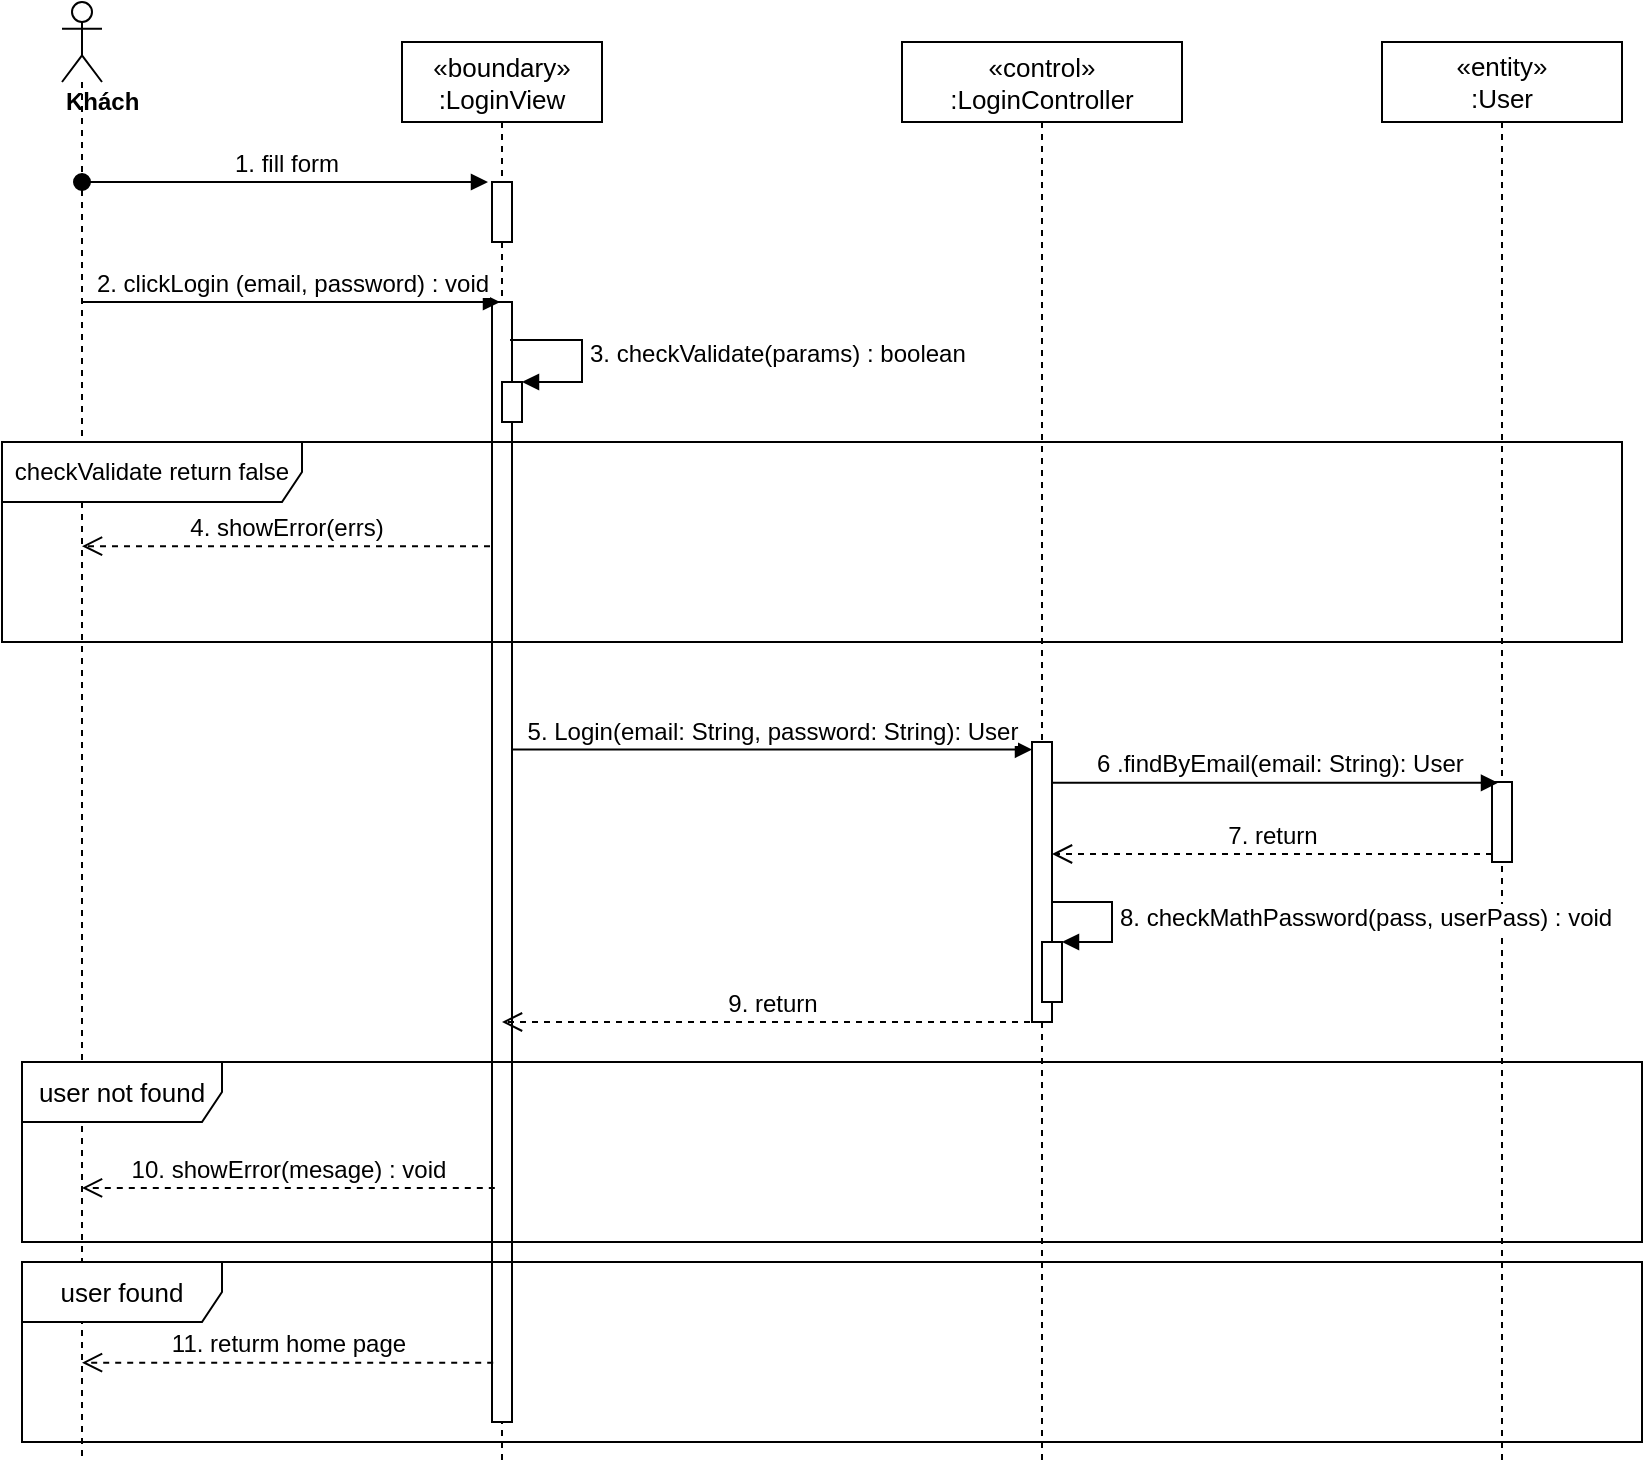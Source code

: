 <mxfile version="14.7.10" type="device"><diagram id="kgpKYQtTHZ0yAKxKKP6v" name="Page-1"><mxGraphModel dx="1038" dy="521" grid="1" gridSize="10" guides="1" tooltips="1" connect="1" arrows="1" fold="1" page="1" pageScale="1" pageWidth="850" pageHeight="1100" math="0" shadow="0"><root><mxCell id="0"/><mxCell id="1" parent="0"/><mxCell id="hdyq-Z9HCqLT5VW3QjL_-1" value="«boundary»&#10;:LoginView" style="shape=umlLifeline;perimeter=lifelinePerimeter;container=1;collapsible=0;recursiveResize=0;rounded=0;shadow=0;strokeWidth=1;fontSize=13;" parent="1" vertex="1"><mxGeometry x="230" y="80" width="100" height="710" as="geometry"/></mxCell><mxCell id="hdyq-Z9HCqLT5VW3QjL_-2" value="" style="points=[];perimeter=orthogonalPerimeter;rounded=0;shadow=0;strokeWidth=1;" parent="hdyq-Z9HCqLT5VW3QjL_-1" vertex="1"><mxGeometry x="45" y="70" width="10" height="30" as="geometry"/></mxCell><mxCell id="yucO8W2UAQQDanjgkgmb-10" value="" style="html=1;points=[];perimeter=orthogonalPerimeter;" parent="hdyq-Z9HCqLT5VW3QjL_-1" vertex="1"><mxGeometry x="45" y="130" width="10" height="560" as="geometry"/></mxCell><mxCell id="hdyq-Z9HCqLT5VW3QjL_-4" value="«control»&#10;:LoginController" style="shape=umlLifeline;perimeter=lifelinePerimeter;container=1;collapsible=0;recursiveResize=0;rounded=0;shadow=0;strokeWidth=1;fontSize=13;" parent="1" vertex="1"><mxGeometry x="480" y="80" width="140" height="710" as="geometry"/></mxCell><mxCell id="hdyq-Z9HCqLT5VW3QjL_-5" value="" style="points=[];perimeter=orthogonalPerimeter;rounded=0;shadow=0;strokeWidth=1;" parent="hdyq-Z9HCqLT5VW3QjL_-4" vertex="1"><mxGeometry x="65" y="350" width="10" height="140" as="geometry"/></mxCell><mxCell id="VkUd_Xe2GSPnv-4vj5k8-1" value="" style="html=1;points=[];perimeter=orthogonalPerimeter;" parent="hdyq-Z9HCqLT5VW3QjL_-4" vertex="1"><mxGeometry x="70" y="450" width="10" height="30" as="geometry"/></mxCell><mxCell id="hdyq-Z9HCqLT5VW3QjL_-6" value="&lt;div&gt;&lt;b&gt;Khách&lt;/b&gt;&lt;/div&gt;" style="shape=umlLifeline;participant=umlActor;perimeter=lifelinePerimeter;whiteSpace=wrap;html=1;container=1;collapsible=0;recursiveResize=0;verticalAlign=top;spacingTop=36;outlineConnect=0;align=left;" parent="1" vertex="1"><mxGeometry x="60" y="60" width="20" height="730" as="geometry"/></mxCell><mxCell id="yucO8W2UAQQDanjgkgmb-1" value="&lt;font style=&quot;font-size: 12px&quot;&gt;1. fill form&lt;/font&gt;" style="html=1;verticalAlign=bottom;startArrow=oval;startFill=1;endArrow=block;startSize=8;entryX=-0.2;entryY=0;entryDx=0;entryDy=0;entryPerimeter=0;" parent="1" source="hdyq-Z9HCqLT5VW3QjL_-6" target="hdyq-Z9HCqLT5VW3QjL_-2" edge="1"><mxGeometry width="60" relative="1" as="geometry"><mxPoint x="390" y="220" as="sourcePoint"/><mxPoint x="450" y="220" as="targetPoint"/></mxGeometry></mxCell><mxCell id="yucO8W2UAQQDanjgkgmb-4" value="&lt;font style=&quot;font-size: 12px&quot;&gt;2. clickLogin (email, password) : void&lt;/font&gt;" style="html=1;verticalAlign=bottom;endArrow=block;" parent="1" source="hdyq-Z9HCqLT5VW3QjL_-6" edge="1"><mxGeometry width="80" relative="1" as="geometry"><mxPoint x="380" y="220" as="sourcePoint"/><mxPoint x="279" y="210" as="targetPoint"/></mxGeometry></mxCell><mxCell id="yucO8W2UAQQDanjgkgmb-11" value="&lt;font style=&quot;font-size: 12px&quot;&gt;5. Login(email: String, password: String): User&lt;/font&gt;" style="html=1;verticalAlign=bottom;endArrow=block;entryX=0;entryY=0.027;entryDx=0;entryDy=0;entryPerimeter=0;" parent="1" source="yucO8W2UAQQDanjgkgmb-10" target="hdyq-Z9HCqLT5VW3QjL_-5" edge="1"><mxGeometry width="80" relative="1" as="geometry"><mxPoint x="300" y="360" as="sourcePoint"/><mxPoint x="540" y="360" as="targetPoint"/></mxGeometry></mxCell><mxCell id="yucO8W2UAQQDanjgkgmb-12" value="&lt;font style=&quot;font-size: 13px&quot;&gt;&lt;span&gt;«entity»&lt;br&gt;&lt;/span&gt;:User&lt;/font&gt;" style="shape=umlLifeline;perimeter=lifelinePerimeter;whiteSpace=wrap;html=1;container=1;collapsible=0;recursiveResize=0;outlineConnect=0;" parent="1" vertex="1"><mxGeometry x="720" y="80" width="120" height="710" as="geometry"/></mxCell><mxCell id="yucO8W2UAQQDanjgkgmb-13" value="" style="points=[];perimeter=orthogonalPerimeter;rounded=0;shadow=0;strokeWidth=1;" parent="yucO8W2UAQQDanjgkgmb-12" vertex="1"><mxGeometry x="55" y="370" width="10" height="40" as="geometry"/></mxCell><mxCell id="yucO8W2UAQQDanjgkgmb-16" value="&lt;span style=&quot;font-family: &amp;#34;helvetica&amp;#34;&quot;&gt;&lt;font style=&quot;font-size: 12px&quot;&gt;&amp;nbsp;6 .findByEmail(email: String): User&lt;/font&gt;&lt;/span&gt;" style="html=1;verticalAlign=bottom;endArrow=block;entryX=0.3;entryY=0.01;entryDx=0;entryDy=0;entryPerimeter=0;" parent="1" source="hdyq-Z9HCqLT5VW3QjL_-5" target="yucO8W2UAQQDanjgkgmb-13" edge="1"><mxGeometry width="80" relative="1" as="geometry"><mxPoint x="804" y="400.16" as="sourcePoint"/><mxPoint x="760" y="330" as="targetPoint"/></mxGeometry></mxCell><mxCell id="yucO8W2UAQQDanjgkgmb-17" value="&lt;font style=&quot;font-size: 12px&quot;&gt;7. return&lt;/font&gt;" style="html=1;verticalAlign=bottom;endArrow=open;dashed=1;endSize=8;exitX=0;exitY=0.9;exitDx=0;exitDy=0;exitPerimeter=0;" parent="1" source="yucO8W2UAQQDanjgkgmb-13" target="hdyq-Z9HCqLT5VW3QjL_-5" edge="1"><mxGeometry relative="1" as="geometry"><mxPoint x="760" y="330" as="sourcePoint"/><mxPoint x="556" y="552" as="targetPoint"/></mxGeometry></mxCell><mxCell id="sCMJqpo2uu-VWHsUsNRJ-1" value="checkValidate return false" style="shape=umlFrame;whiteSpace=wrap;html=1;width=150;height=30;" parent="1" vertex="1"><mxGeometry x="30" y="280" width="810" height="100" as="geometry"/></mxCell><mxCell id="sCMJqpo2uu-VWHsUsNRJ-3" value="&lt;font style=&quot;font-size: 12px&quot;&gt;4. showError(errs)&lt;/font&gt;" style="html=1;verticalAlign=bottom;endArrow=open;dashed=1;endSize=8;exitX=-0.1;exitY=0.218;exitDx=0;exitDy=0;exitPerimeter=0;" parent="1" source="yucO8W2UAQQDanjgkgmb-10" target="hdyq-Z9HCqLT5VW3QjL_-6" edge="1"><mxGeometry relative="1" as="geometry"><mxPoint x="240" y="357" as="sourcePoint"/><mxPoint x="520" y="410" as="targetPoint"/></mxGeometry></mxCell><mxCell id="sCMJqpo2uu-VWHsUsNRJ-4" value="&lt;font style=&quot;font-size: 12px&quot;&gt;9. return&lt;/font&gt;" style="html=1;verticalAlign=bottom;endArrow=open;dashed=1;endSize=8;exitX=0.5;exitY=1;exitDx=0;exitDy=0;exitPerimeter=0;" parent="1" source="hdyq-Z9HCqLT5VW3QjL_-5" target="hdyq-Z9HCqLT5VW3QjL_-1" edge="1"><mxGeometry relative="1" as="geometry"><mxPoint x="520" y="520" as="sourcePoint"/><mxPoint x="300" y="528" as="targetPoint"/></mxGeometry></mxCell><mxCell id="sCMJqpo2uu-VWHsUsNRJ-5" value="&lt;font style=&quot;font-size: 13px&quot;&gt;user not found&lt;/font&gt;" style="shape=umlFrame;whiteSpace=wrap;html=1;width=100;height=30;" parent="1" vertex="1"><mxGeometry x="40" y="590" width="810" height="90" as="geometry"/></mxCell><mxCell id="sCMJqpo2uu-VWHsUsNRJ-6" value="&lt;font style=&quot;font-size: 12px&quot;&gt;10. showError(mesage) : void&lt;/font&gt;" style="html=1;verticalAlign=bottom;endArrow=open;dashed=1;endSize=8;exitX=0.14;exitY=0.791;exitDx=0;exitDy=0;exitPerimeter=0;" parent="1" target="hdyq-Z9HCqLT5VW3QjL_-6" edge="1" source="yucO8W2UAQQDanjgkgmb-10"><mxGeometry relative="1" as="geometry"><mxPoint x="274" y="600" as="sourcePoint"/><mxPoint x="520" y="610" as="targetPoint"/></mxGeometry></mxCell><mxCell id="sCMJqpo2uu-VWHsUsNRJ-7" value="&lt;font style=&quot;font-size: 13px&quot;&gt;user found&lt;/font&gt;" style="shape=umlFrame;whiteSpace=wrap;html=1;width=100;height=30;" parent="1" vertex="1"><mxGeometry x="40" y="690" width="810" height="90" as="geometry"/></mxCell><mxCell id="sCMJqpo2uu-VWHsUsNRJ-8" value="&lt;font style=&quot;font-size: 12px&quot;&gt;11. returm home page&lt;/font&gt;" style="html=1;verticalAlign=bottom;endArrow=open;dashed=1;endSize=8;exitX=0.06;exitY=0.947;exitDx=0;exitDy=0;exitPerimeter=0;" parent="1" source="yucO8W2UAQQDanjgkgmb-10" target="hdyq-Z9HCqLT5VW3QjL_-6" edge="1"><mxGeometry relative="1" as="geometry"><mxPoint x="270" y="710" as="sourcePoint"/><mxPoint x="270" y="710" as="targetPoint"/></mxGeometry></mxCell><mxCell id="BQ7IYvDYxeH33wL_dqOp-1" value="" style="html=1;points=[];perimeter=orthogonalPerimeter;" parent="1" vertex="1"><mxGeometry x="280" y="250" width="10" height="20" as="geometry"/></mxCell><mxCell id="BQ7IYvDYxeH33wL_dqOp-2" value="&lt;font style=&quot;font-size: 12px&quot;&gt;3. checkValidate(params) : boolean&lt;/font&gt;" style="edgeStyle=orthogonalEdgeStyle;html=1;align=left;spacingLeft=2;endArrow=block;rounded=0;entryX=1;entryY=0;exitX=0.9;exitY=0.034;exitDx=0;exitDy=0;exitPerimeter=0;" parent="1" source="yucO8W2UAQQDanjgkgmb-10" target="BQ7IYvDYxeH33wL_dqOp-1" edge="1"><mxGeometry relative="1" as="geometry"><mxPoint x="300" y="210" as="sourcePoint"/><Array as="points"><mxPoint x="320" y="229"/><mxPoint x="320" y="250"/></Array></mxGeometry></mxCell><mxCell id="VkUd_Xe2GSPnv-4vj5k8-2" value="&lt;font style=&quot;font-size: 12px&quot;&gt;8. checkMathPassword(pass, userPass) : void&lt;/font&gt;" style="edgeStyle=orthogonalEdgeStyle;html=1;align=left;spacingLeft=2;endArrow=block;rounded=0;entryX=1;entryY=0;" parent="1" target="VkUd_Xe2GSPnv-4vj5k8-1" edge="1"><mxGeometry relative="1" as="geometry"><mxPoint x="555" y="510" as="sourcePoint"/><Array as="points"><mxPoint x="555" y="510"/><mxPoint x="585" y="510"/><mxPoint x="585" y="530"/></Array></mxGeometry></mxCell></root></mxGraphModel></diagram></mxfile>